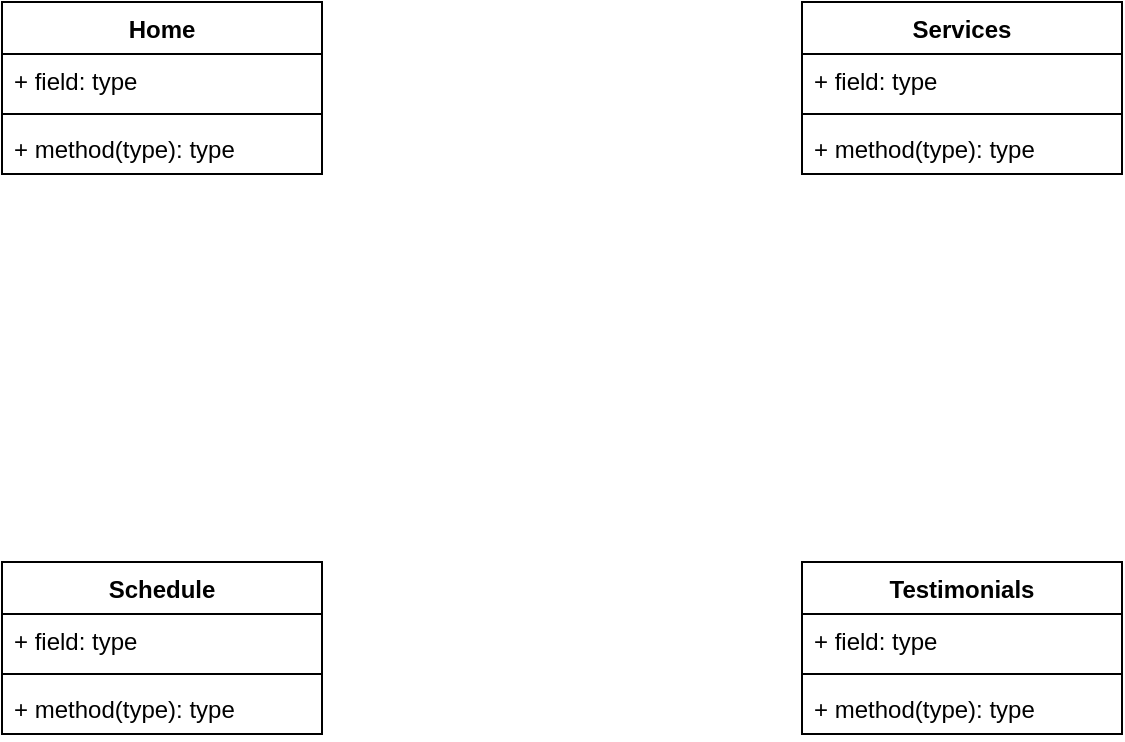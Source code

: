 <mxfile version="14.2.5" type="github">
  <diagram id="IAxIqhzKGzUkmjeo9DgQ" name="Page-1">
    <mxGraphModel dx="868" dy="450" grid="1" gridSize="10" guides="1" tooltips="1" connect="1" arrows="1" fold="1" page="1" pageScale="1" pageWidth="850" pageHeight="1100" math="0" shadow="0">
      <root>
        <mxCell id="0" />
        <mxCell id="1" parent="0" />
        <mxCell id="bywUVazKXprSNMSqvcyi-6" value="Home" style="swimlane;fontStyle=1;align=center;verticalAlign=top;childLayout=stackLayout;horizontal=1;startSize=26;horizontalStack=0;resizeParent=1;resizeParentMax=0;resizeLast=0;collapsible=1;marginBottom=0;" vertex="1" parent="1">
          <mxGeometry x="160" y="40" width="160" height="86" as="geometry" />
        </mxCell>
        <mxCell id="bywUVazKXprSNMSqvcyi-7" value="+ field: type" style="text;strokeColor=none;fillColor=none;align=left;verticalAlign=top;spacingLeft=4;spacingRight=4;overflow=hidden;rotatable=0;points=[[0,0.5],[1,0.5]];portConstraint=eastwest;" vertex="1" parent="bywUVazKXprSNMSqvcyi-6">
          <mxGeometry y="26" width="160" height="26" as="geometry" />
        </mxCell>
        <mxCell id="bywUVazKXprSNMSqvcyi-8" value="" style="line;strokeWidth=1;fillColor=none;align=left;verticalAlign=middle;spacingTop=-1;spacingLeft=3;spacingRight=3;rotatable=0;labelPosition=right;points=[];portConstraint=eastwest;" vertex="1" parent="bywUVazKXprSNMSqvcyi-6">
          <mxGeometry y="52" width="160" height="8" as="geometry" />
        </mxCell>
        <mxCell id="bywUVazKXprSNMSqvcyi-9" value="+ method(type): type" style="text;strokeColor=none;fillColor=none;align=left;verticalAlign=top;spacingLeft=4;spacingRight=4;overflow=hidden;rotatable=0;points=[[0,0.5],[1,0.5]];portConstraint=eastwest;" vertex="1" parent="bywUVazKXprSNMSqvcyi-6">
          <mxGeometry y="60" width="160" height="26" as="geometry" />
        </mxCell>
        <mxCell id="bywUVazKXprSNMSqvcyi-10" value="Services" style="swimlane;fontStyle=1;align=center;verticalAlign=top;childLayout=stackLayout;horizontal=1;startSize=26;horizontalStack=0;resizeParent=1;resizeParentMax=0;resizeLast=0;collapsible=1;marginBottom=0;" vertex="1" parent="1">
          <mxGeometry x="560" y="40" width="160" height="86" as="geometry" />
        </mxCell>
        <mxCell id="bywUVazKXprSNMSqvcyi-11" value="+ field: type" style="text;strokeColor=none;fillColor=none;align=left;verticalAlign=top;spacingLeft=4;spacingRight=4;overflow=hidden;rotatable=0;points=[[0,0.5],[1,0.5]];portConstraint=eastwest;" vertex="1" parent="bywUVazKXprSNMSqvcyi-10">
          <mxGeometry y="26" width="160" height="26" as="geometry" />
        </mxCell>
        <mxCell id="bywUVazKXprSNMSqvcyi-12" value="" style="line;strokeWidth=1;fillColor=none;align=left;verticalAlign=middle;spacingTop=-1;spacingLeft=3;spacingRight=3;rotatable=0;labelPosition=right;points=[];portConstraint=eastwest;" vertex="1" parent="bywUVazKXprSNMSqvcyi-10">
          <mxGeometry y="52" width="160" height="8" as="geometry" />
        </mxCell>
        <mxCell id="bywUVazKXprSNMSqvcyi-13" value="+ method(type): type" style="text;strokeColor=none;fillColor=none;align=left;verticalAlign=top;spacingLeft=4;spacingRight=4;overflow=hidden;rotatable=0;points=[[0,0.5],[1,0.5]];portConstraint=eastwest;" vertex="1" parent="bywUVazKXprSNMSqvcyi-10">
          <mxGeometry y="60" width="160" height="26" as="geometry" />
        </mxCell>
        <mxCell id="bywUVazKXprSNMSqvcyi-14" value="Schedule" style="swimlane;fontStyle=1;align=center;verticalAlign=top;childLayout=stackLayout;horizontal=1;startSize=26;horizontalStack=0;resizeParent=1;resizeParentMax=0;resizeLast=0;collapsible=1;marginBottom=0;" vertex="1" parent="1">
          <mxGeometry x="160" y="320" width="160" height="86" as="geometry" />
        </mxCell>
        <mxCell id="bywUVazKXprSNMSqvcyi-15" value="+ field: type" style="text;strokeColor=none;fillColor=none;align=left;verticalAlign=top;spacingLeft=4;spacingRight=4;overflow=hidden;rotatable=0;points=[[0,0.5],[1,0.5]];portConstraint=eastwest;" vertex="1" parent="bywUVazKXprSNMSqvcyi-14">
          <mxGeometry y="26" width="160" height="26" as="geometry" />
        </mxCell>
        <mxCell id="bywUVazKXprSNMSqvcyi-16" value="" style="line;strokeWidth=1;fillColor=none;align=left;verticalAlign=middle;spacingTop=-1;spacingLeft=3;spacingRight=3;rotatable=0;labelPosition=right;points=[];portConstraint=eastwest;" vertex="1" parent="bywUVazKXprSNMSqvcyi-14">
          <mxGeometry y="52" width="160" height="8" as="geometry" />
        </mxCell>
        <mxCell id="bywUVazKXprSNMSqvcyi-17" value="+ method(type): type" style="text;strokeColor=none;fillColor=none;align=left;verticalAlign=top;spacingLeft=4;spacingRight=4;overflow=hidden;rotatable=0;points=[[0,0.5],[1,0.5]];portConstraint=eastwest;" vertex="1" parent="bywUVazKXprSNMSqvcyi-14">
          <mxGeometry y="60" width="160" height="26" as="geometry" />
        </mxCell>
        <mxCell id="bywUVazKXprSNMSqvcyi-18" value="Testimonials" style="swimlane;fontStyle=1;align=center;verticalAlign=top;childLayout=stackLayout;horizontal=1;startSize=26;horizontalStack=0;resizeParent=1;resizeParentMax=0;resizeLast=0;collapsible=1;marginBottom=0;" vertex="1" parent="1">
          <mxGeometry x="560" y="320" width="160" height="86" as="geometry" />
        </mxCell>
        <mxCell id="bywUVazKXprSNMSqvcyi-19" value="+ field: type" style="text;strokeColor=none;fillColor=none;align=left;verticalAlign=top;spacingLeft=4;spacingRight=4;overflow=hidden;rotatable=0;points=[[0,0.5],[1,0.5]];portConstraint=eastwest;" vertex="1" parent="bywUVazKXprSNMSqvcyi-18">
          <mxGeometry y="26" width="160" height="26" as="geometry" />
        </mxCell>
        <mxCell id="bywUVazKXprSNMSqvcyi-20" value="" style="line;strokeWidth=1;fillColor=none;align=left;verticalAlign=middle;spacingTop=-1;spacingLeft=3;spacingRight=3;rotatable=0;labelPosition=right;points=[];portConstraint=eastwest;" vertex="1" parent="bywUVazKXprSNMSqvcyi-18">
          <mxGeometry y="52" width="160" height="8" as="geometry" />
        </mxCell>
        <mxCell id="bywUVazKXprSNMSqvcyi-21" value="+ method(type): type" style="text;strokeColor=none;fillColor=none;align=left;verticalAlign=top;spacingLeft=4;spacingRight=4;overflow=hidden;rotatable=0;points=[[0,0.5],[1,0.5]];portConstraint=eastwest;" vertex="1" parent="bywUVazKXprSNMSqvcyi-18">
          <mxGeometry y="60" width="160" height="26" as="geometry" />
        </mxCell>
      </root>
    </mxGraphModel>
  </diagram>
</mxfile>
